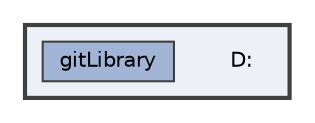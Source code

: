 digraph "D:"
{
 // LATEX_PDF_SIZE
  bgcolor="transparent";
  edge [fontname=Helvetica,fontsize=10,labelfontname=Helvetica,labelfontsize=10];
  node [fontname=Helvetica,fontsize=10,shape=box,height=0.2,width=0.4];
  compound=true
  subgraph clusterdir_275089585c7fc1b5fd5d7d42c69cb1da {
    graph [ bgcolor="#edf0f7", pencolor="grey25", label="", fontname=Helvetica,fontsize=10 style="filled,bold", URL="dir_275089585c7fc1b5fd5d7d42c69cb1da.html",tooltip=""]
    dir_275089585c7fc1b5fd5d7d42c69cb1da [shape=plaintext, label="D:"];
  dir_d998dea0bd4559303135358082015ac8 [label="gitLibrary", fillcolor="#a2b4d6", color="grey25", style="filled", URL="dir_d998dea0bd4559303135358082015ac8.html",tooltip=""];
  }
}
